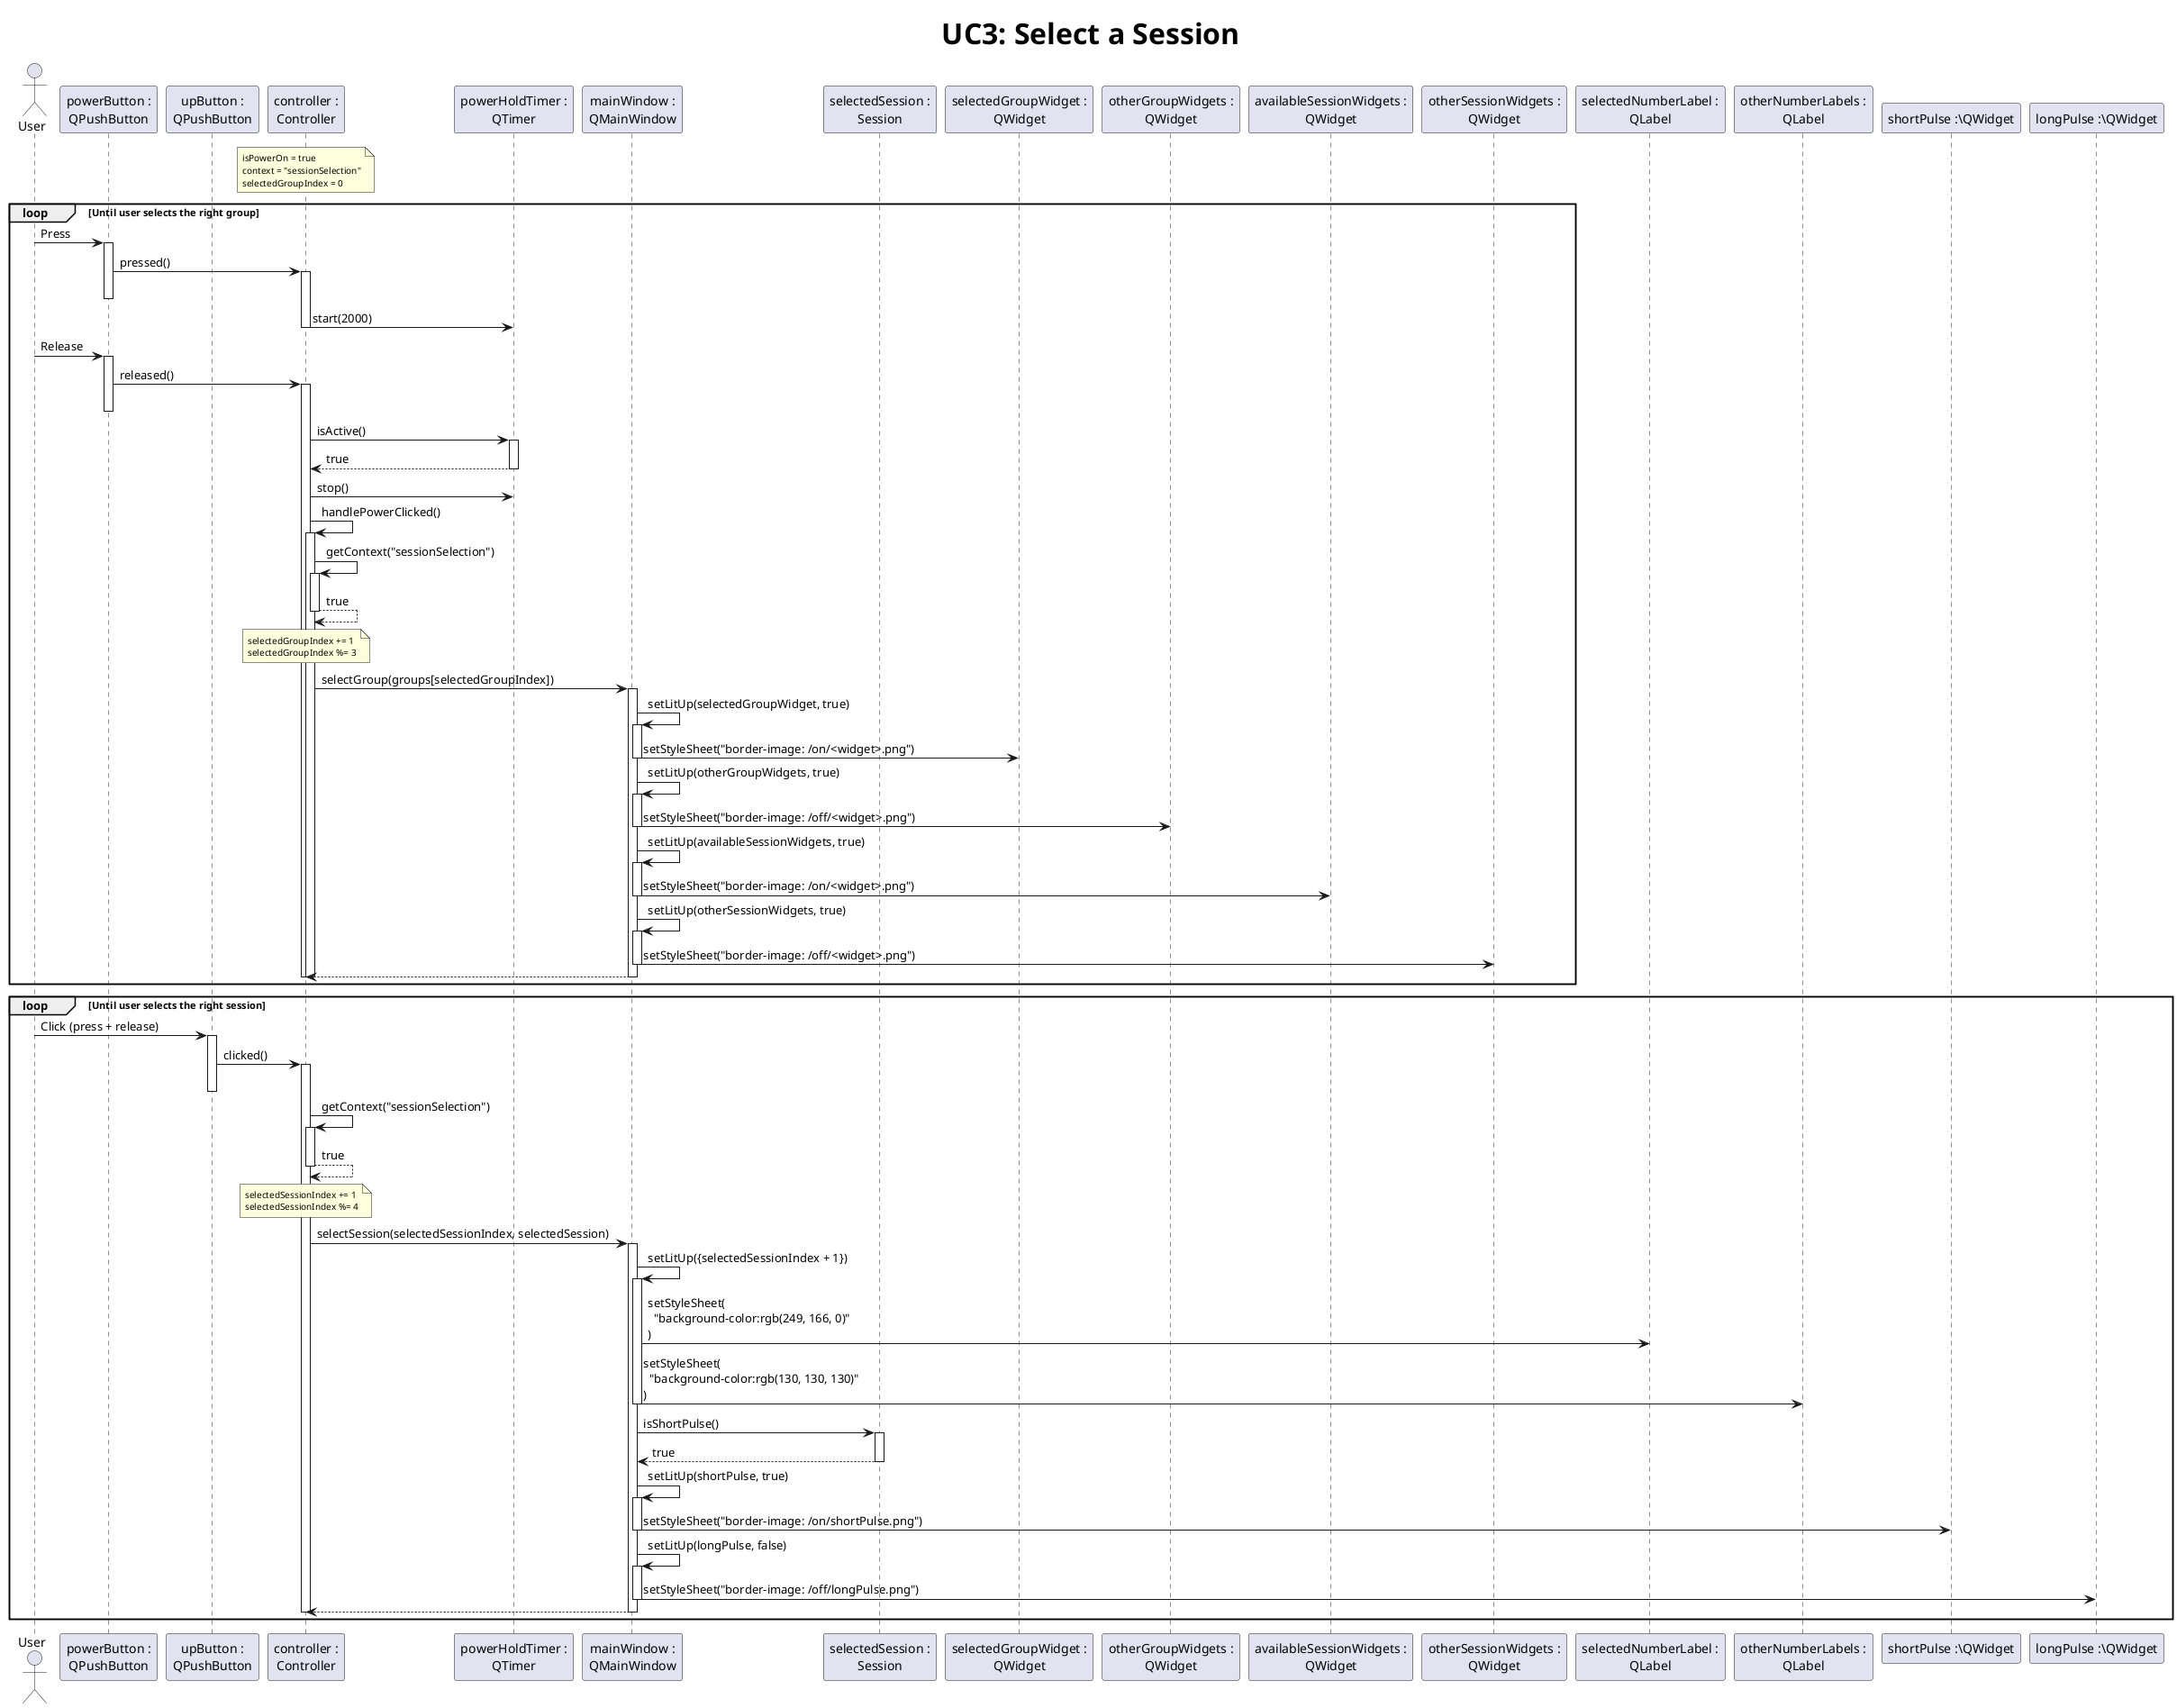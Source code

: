 @startuml UC3-selectSession

title <size:32>**UC3:** Select a Session

actor       User as user
participant "powerButton :\nQPushButton" as powerButton
participant "upButton :\nQPushButton" as upButton
' participant "downButton :\nQPushButton" as downButton
participant "controller :\nController" as controller
participant "powerHoldTimer :\nQTimer" as powerHoldTimer
participant "mainWindow :\nQMainWindow" as mainWindow
participant "selectedSession :\nSession" as selectedSession
participant "selectedGroupWidget :\nQWidget" as selectedGroupWidget
participant "otherGroupWidgets :\nQWidget" as otherGroupWidgets
participant "availableSessionWidgets :\nQWidget" as availableSessionWidgets
participant "otherSessionWidgets :\nQWidget" as otherSessionWidgets
participant "selectedNumberLabel :\nQLabel" as selectedNumberLabel
participant "otherNumberLabels :\nQLabel" as otherNumberLabels
participant "shortPulse :\QWidget" as shortPulse
participant "longPulse :\QWidget" as longPulse

note over controller: <size:10>isPowerOn = true\n<size:10>context = "sessionSelection"\n<size:10>selectedGroupIndex = 0

loop Until user selects the right group
    user -> powerButton ++ : Press
    powerButton -> controller ++-- : pressed()
    controller -> powerHoldTimer -- : start(2000)

    user -> powerButton ++ : Release
    powerButton -> controller ++-- : released()
    controller -> powerHoldTimer ++ : isActive()
    return true
    controller -> powerHoldTimer : stop()
    controller -> controller ++ : handlePowerClicked()
    controller -> controller ++ : getContext("sessionSelection")
    return true
    note over controller: <size:10>selectedGroupIndex += 1\n<size:10>selectedGroupIndex %= 3

    controller -> mainWindow ++ : selectGroup(groups[selectedGroupIndex])
    mainWindow -> mainWindow ++ : setLitUp(selectedGroupWidget, true)
    mainWindow -> selectedGroupWidget -- : setStyleSheet("border-image: /on/<widget>.png")
    mainWindow -> mainWindow ++ : setLitUp(otherGroupWidgets, true)
    mainWindow -> otherGroupWidgets -- : setStyleSheet("border-image: /off/<widget>.png")
    mainWindow -> mainWindow ++ : setLitUp(availableSessionWidgets, true)
    mainWindow -> availableSessionWidgets -- : setStyleSheet("border-image: /on/<widget>.png")
    mainWindow -> mainWindow ++ : setLitUp(otherSessionWidgets, true)
    mainWindow -> otherSessionWidgets -- : setStyleSheet("border-image: /off/<widget>.png")
    return
    controller --
    controller --
end ref

loop Until user selects the right session
    user -> upButton ++ : Click (press + release)
    upButton -> controller ++-- : clicked()

    controller -> controller ++ : getContext("sessionSelection")
    return true
    note over controller: <size:10>selectedSessionIndex += 1\n<size:10>selectedSessionIndex %= 4

    controller -> mainWindow ++ : selectSession(selectedSessionIndex, selectedSession)
    mainWindow -> mainWindow ++ : setLitUp({selectedSessionIndex + 1})
    mainWindow -> selectedNumberLabel : setStyleSheet(\n  "background-color:rgb(249, 166, 0)"\n)
    mainWindow -> otherNumberLabels -- : setStyleSheet(\n  "background-color:rgb(130, 130, 130)"\n)

    mainWindow -> selectedSession ++ : isShortPulse()
    return true

    mainWindow -> mainWindow ++ : setLitUp(shortPulse, true)
    mainWindow -> shortPulse -- : setStyleSheet("border-image: /on/shortPulse.png")
    mainWindow -> mainWindow ++ : setLitUp(longPulse, false)
    mainWindow -> longPulse -- : setStyleSheet("border-image: /off/longPulse.png")
    return
    controller --
end ref

@enduml

